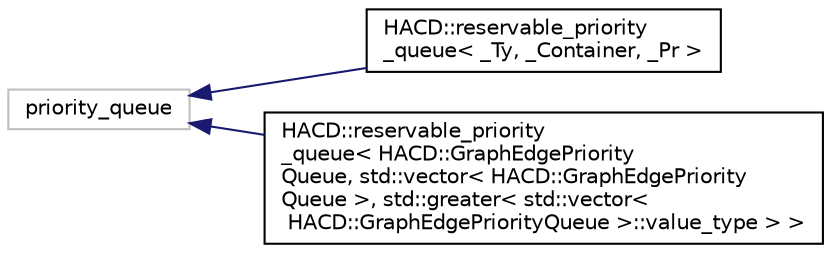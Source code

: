 digraph "Graphical Class Hierarchy"
{
  edge [fontname="Helvetica",fontsize="10",labelfontname="Helvetica",labelfontsize="10"];
  node [fontname="Helvetica",fontsize="10",shape=record];
  rankdir="LR";
  Node1 [label="priority_queue",height=0.2,width=0.4,color="grey75", fillcolor="white", style="filled"];
  Node1 -> Node2 [dir="back",color="midnightblue",fontsize="10",style="solid",fontname="Helvetica"];
  Node2 [label="HACD::reservable_priority\l_queue\< _Ty, _Container, _Pr \>",height=0.2,width=0.4,color="black", fillcolor="white", style="filled",URL="$class_h_a_c_d_1_1reservable__priority__queue.html"];
  Node1 -> Node3 [dir="back",color="midnightblue",fontsize="10",style="solid",fontname="Helvetica"];
  Node3 [label="HACD::reservable_priority\l_queue\< HACD::GraphEdgePriority\lQueue, std::vector\< HACD::GraphEdgePriority\lQueue \>, std::greater\< std::vector\<\l HACD::GraphEdgePriorityQueue \>::value_type \> \>",height=0.2,width=0.4,color="black", fillcolor="white", style="filled",URL="$class_h_a_c_d_1_1reservable__priority__queue.html"];
}
